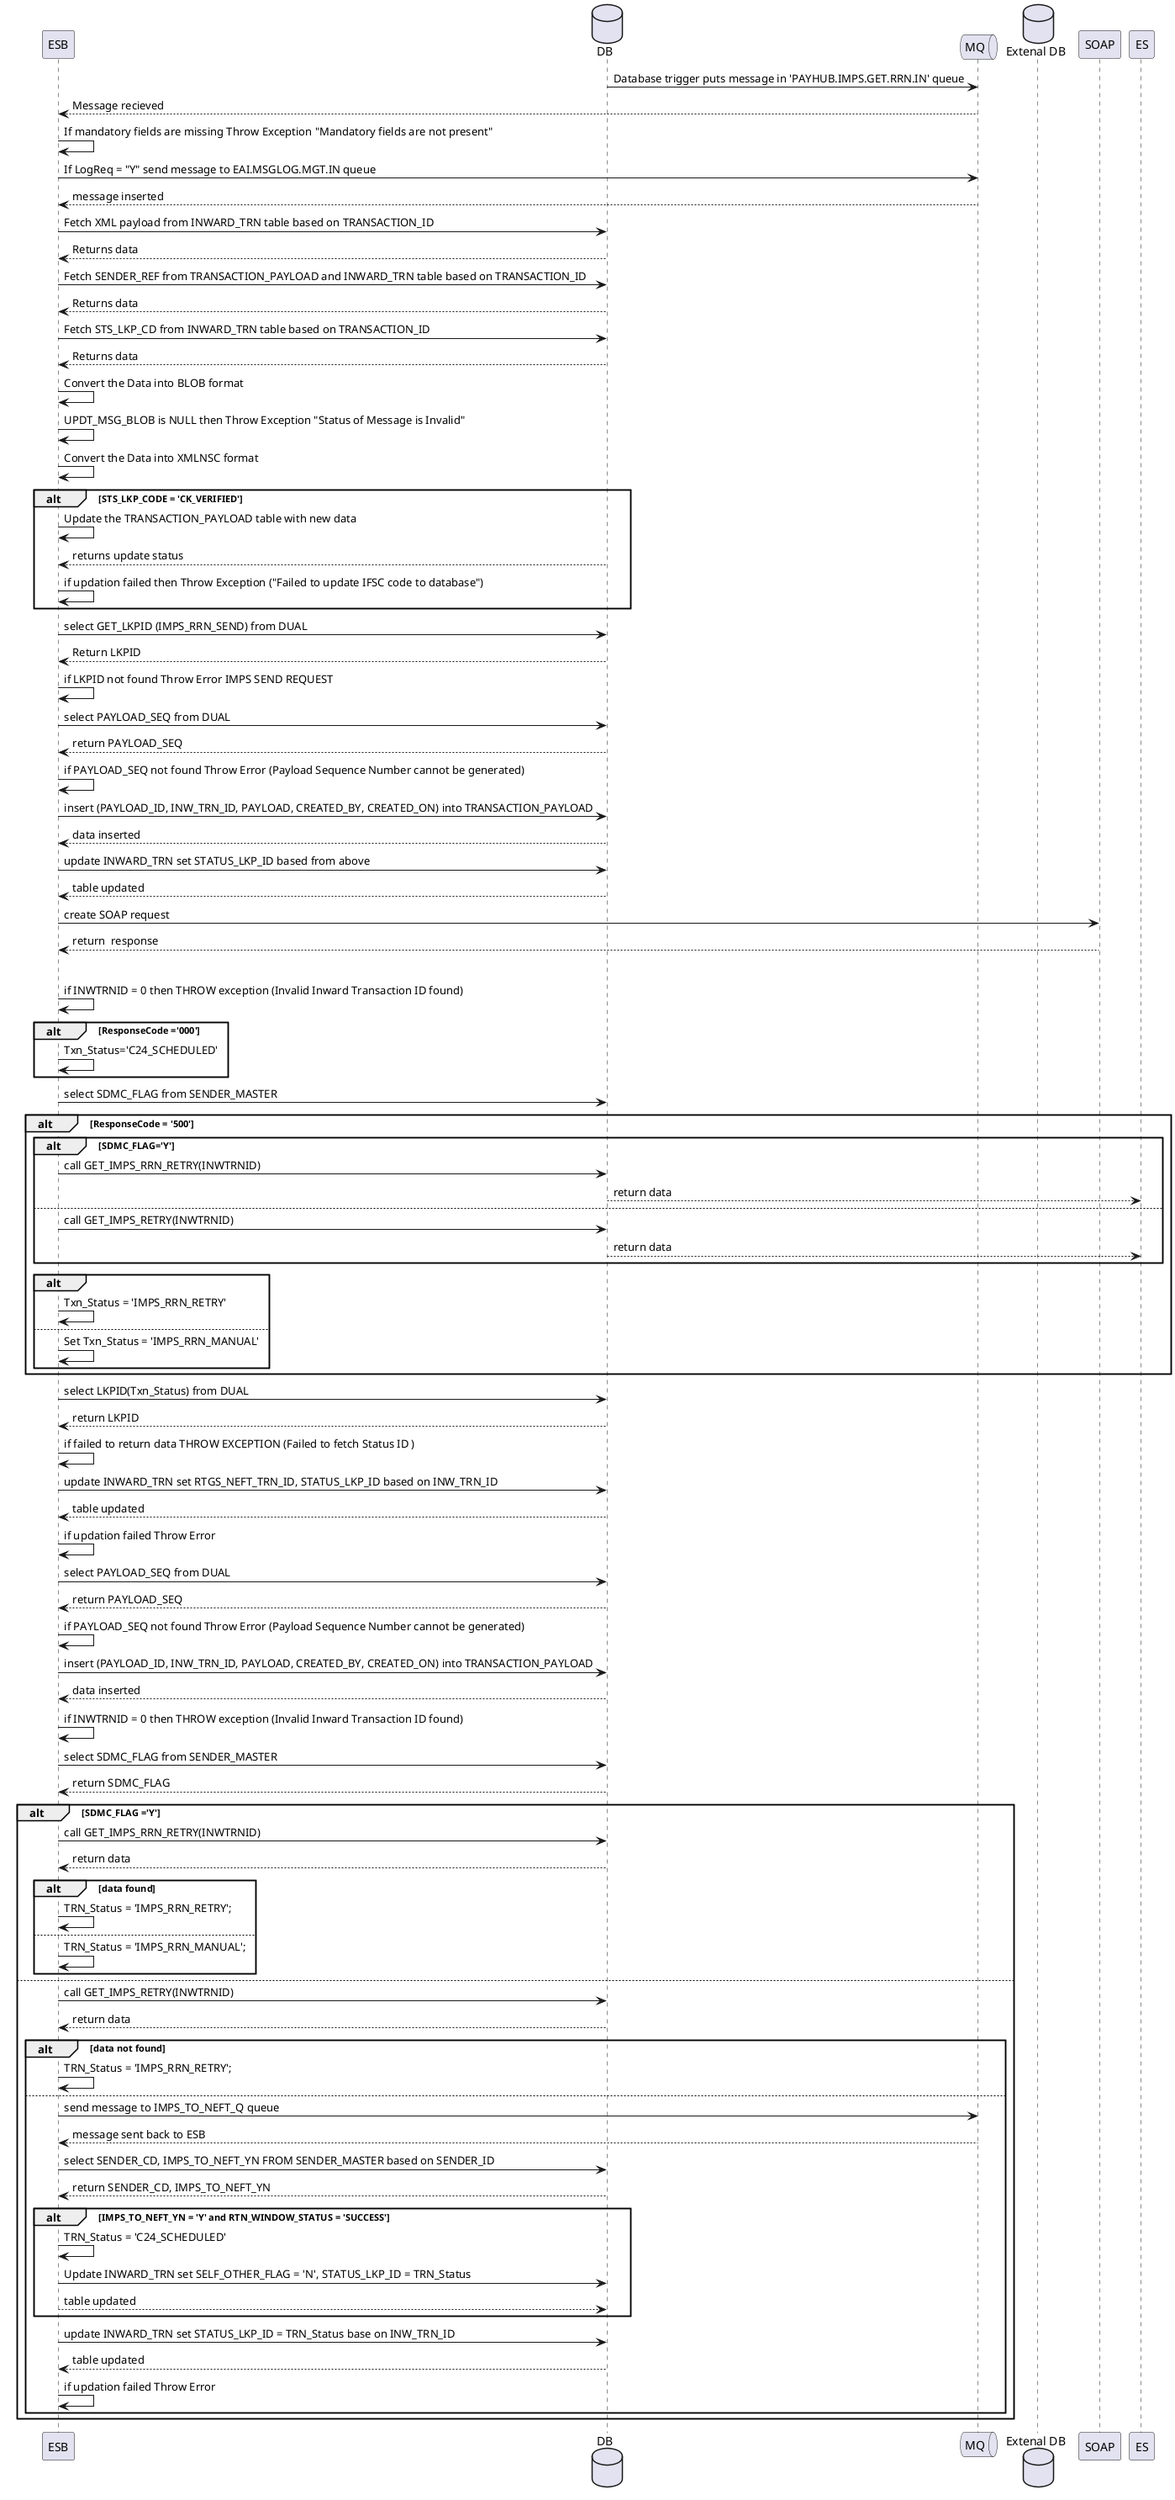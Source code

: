 @startuml IMPS_RRN

participant ESB
Database "DB" as DB
Queue "MQ" as MQ
Database "Extenal DB" as FN

DB -> MQ : Database trigger puts message in 'PAYHUB.IMPS.GET.RRN.IN' queue
MQ --> ESB : Message recieved

ESB -> ESB : If mandatory fields are missing Throw Exception "Mandatory fields are not present"

ESB -> MQ: If LogReq = "Y" send message to EAI.MSGLOG.MGT.IN queue
MQ --> ESB: message inserted

ESB -> DB : Fetch XML payload from INWARD_TRN table based on TRANSACTION_ID
DB --> ESB : Returns data

ESB -> DB : Fetch SENDER_REF from TRANSACTION_PAYLOAD and INWARD_TRN table based on TRANSACTION_ID
DB --> ESB : Returns data

ESB -> DB : Fetch STS_LKP_CD from INWARD_TRN table based on TRANSACTION_ID
DB --> ESB : Returns data

ESB -> ESB : Convert the Data into BLOB format

ESB -> ESB : UPDT_MSG_BLOB is NULL then Throw Exception "Status of Message is Invalid"

ESB -> ESB : Convert the Data into XMLNSC format

alt STS_LKP_CODE = 'CK_VERIFIED'
    ESB -> ESB : Update the TRANSACTION_PAYLOAD table with new data
    DB --> ESB : returns update status
    ESB -> ESB : if updation failed then Throw Exception ("Failed to update IFSC code to database")
end

ESB -> DB : select GET_LKPID (IMPS_RRN_SEND) from DUAL
DB --> ESB : Return LKPID

ESB -> ESB: if LKPID not found Throw Error IMPS SEND REQUEST

ESB -> DB : select PAYLOAD_SEQ from DUAL
DB -->ESB : return PAYLOAD_SEQ

ESB -> ESB : if PAYLOAD_SEQ not found Throw Error (Payload Sequence Number cannot be generated)

ESB -> DB : insert (PAYLOAD_ID, INW_TRN_ID, PAYLOAD, CREATED_BY, CREATED_ON) into TRANSACTION_PAYLOAD
DB -->ESB : data inserted

ESB -> DB : update INWARD_TRN set STATUS_LKP_ID based from above
DB -->ESB : table updated

ESB -> SOAP : create SOAP request 
SOAP --> ESB : return  response

alt success
    ESB -> ESB : if INWTRNID = 0 then THROW exception (Invalid Inward Transaction ID found)
    alt ResponseCode ='000'
        ESB-> ESB : Txn_Status='C24_SCHEDULED'
    end
    ESB -> DB : select SDMC_FLAG from SENDER_MASTER 
    alt ResponseCode = '500'
        alt SDMC_FLAG='Y'
            ESB -> DB: call GET_IMPS_RRN_RETRY(INWTRNID)
            DB --> ES : return data
        else 
            ESB -> DB: call GET_IMPS_RETRY(INWTRNID)
            DB --> ES : return data
        end
        alt 
            ESB -> ESB: Txn_Status = 'IMPS_RRN_RETRY'
        else
            ESB -> ESB: Set Txn_Status = 'IMPS_RRN_MANUAL'
        end
    end

    ESB -> DB : select LKPID(Txn_Status) from DUAL 
    DB --> ESB : return LKPID
    ESB -> ESB : if failed to return data THROW EXCEPTION (Failed to fetch Status ID )

    ESB -> DB : update INWARD_TRN set RTGS_NEFT_TRN_ID, STATUS_LKP_ID based on INW_TRN_ID
    DB --> ESB: table updated    
    ESB -> ESB : if updation failed Throw Error     


    ESB -> DB : select PAYLOAD_SEQ from DUAL
    DB --> ESB : return PAYLOAD_SEQ
    ESB -> ESB : if PAYLOAD_SEQ not found Throw Error (Payload Sequence Number cannot be generated)

    ESB -> DB:  insert (PAYLOAD_ID, INW_TRN_ID, PAYLOAD, CREATED_BY, CREATED_ON) into TRANSACTION_PAYLOAD 
    DB --> ESB : data inserted
else
    ESB -> ESB : if INWTRNID = 0 then THROW exception (Invalid Inward Transaction ID found)
    ESB -> DB : select SDMC_FLAG from SENDER_MASTER 
    DB --> ESB : return SDMC_FLAG
    alt SDMC_FLAG ='Y'
        ESB -> DB : call GET_IMPS_RRN_RETRY(INWTRNID)
        DB --> ESB: return data

        alt data found 
            ESB -> ESB : TRN_Status = 'IMPS_RRN_RETRY';
        else 
            ESB -> ESB : TRN_Status = 'IMPS_RRN_MANUAL';
        end

    else
        ESB -> DB : call GET_IMPS_RETRY(INWTRNID)
        DB --> ESB : return data
        alt data not found
            ESB -> ESB : TRN_Status = 'IMPS_RRN_RETRY';
        else 
            ESB -> MQ : send message to IMPS_TO_NEFT_Q queue
            MQ --> ESB : message sent back to ESB 

            ESB-> DB : select SENDER_CD, IMPS_TO_NEFT_YN FROM SENDER_MASTER based on SENDER_ID
            DB --> ESB : return SENDER_CD, IMPS_TO_NEFT_YN
            alt IMPS_TO_NEFT_YN = 'Y' and RTN_WINDOW_STATUS = 'SUCCESS'
                ESB -> ESB: TRN_Status = 'C24_SCHEDULED'
                ESB -> DB: Update INWARD_TRN set SELF_OTHER_FLAG = 'N', STATUS_LKP_ID = TRN_Status 
                ESB --> DB: table updated
            end
        
        ESB -> DB : update INWARD_TRN set STATUS_LKP_ID = TRN_Status base on INW_TRN_ID
        DB --> ESB: table updated
        ESB -> ESB : if updation failed Throw Error 
    end
end

@enduml